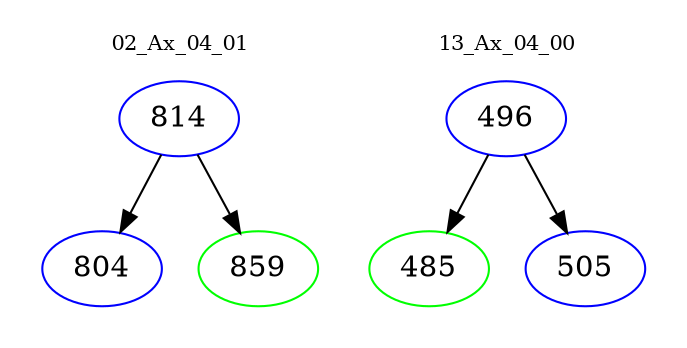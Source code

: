 digraph{
subgraph cluster_0 {
color = white
label = "02_Ax_04_01";
fontsize=10;
T0_814 [label="814", color="blue"]
T0_814 -> T0_804 [color="black"]
T0_804 [label="804", color="blue"]
T0_814 -> T0_859 [color="black"]
T0_859 [label="859", color="green"]
}
subgraph cluster_1 {
color = white
label = "13_Ax_04_00";
fontsize=10;
T1_496 [label="496", color="blue"]
T1_496 -> T1_485 [color="black"]
T1_485 [label="485", color="green"]
T1_496 -> T1_505 [color="black"]
T1_505 [label="505", color="blue"]
}
}
